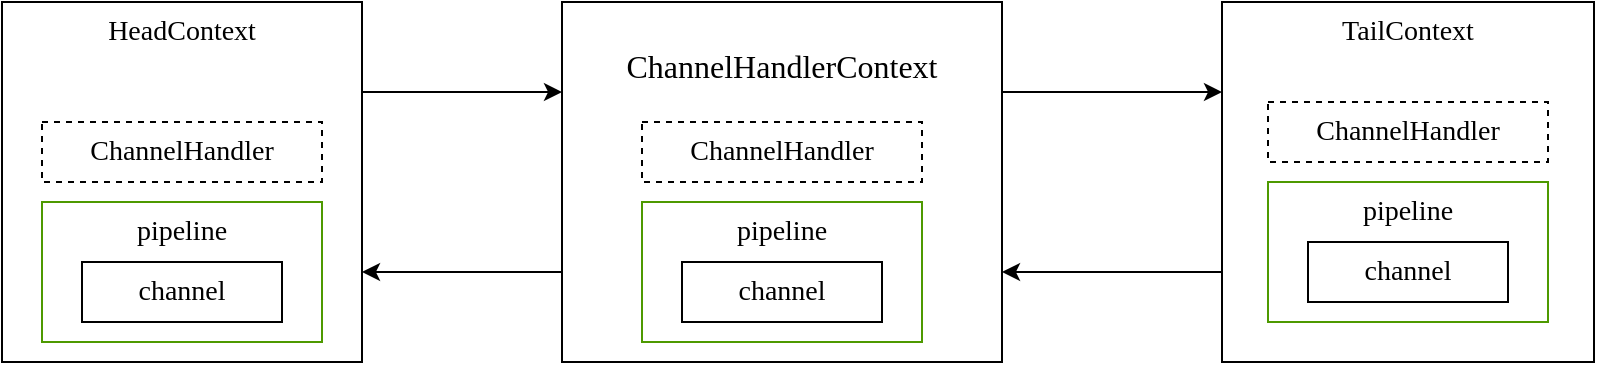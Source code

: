 <mxfile version="14.2.9" type="github">
  <diagram id="ot-FOSYKYkZGjel4BOmV" name="第 1 页">
    <mxGraphModel dx="1773" dy="543" grid="1" gridSize="10" guides="1" tooltips="1" connect="1" arrows="1" fold="1" page="1" pageScale="1" pageWidth="827" pageHeight="1169" math="0" shadow="0">
      <root>
        <mxCell id="0" />
        <mxCell id="1" parent="0" />
        <mxCell id="zqRHYbrSF8zcl1bxt6fD-17" style="edgeStyle=orthogonalEdgeStyle;rounded=0;orthogonalLoop=1;jettySize=auto;html=1;exitX=0;exitY=0.75;exitDx=0;exitDy=0;entryX=1;entryY=0.75;entryDx=0;entryDy=0;" edge="1" parent="1" source="zqRHYbrSF8zcl1bxt6fD-4" target="zqRHYbrSF8zcl1bxt6fD-1">
          <mxGeometry relative="1" as="geometry" />
        </mxCell>
        <mxCell id="zqRHYbrSF8zcl1bxt6fD-4" value="&lt;pre style=&quot;background-color: rgb(255 , 255 , 255) ; color: rgb(8 , 8 , 8) ; font-size: 12pt&quot;&gt;&lt;span style=&quot;color: rgb(0 , 0 , 0)&quot;&gt;&lt;font face=&quot;Comic Sans MS&quot;&gt;ChannelHandlerContext&lt;/font&gt;&lt;/span&gt;&lt;/pre&gt;" style="rounded=0;whiteSpace=wrap;html=1;verticalAlign=top;align=center;" vertex="1" parent="1">
          <mxGeometry x="120" y="300" width="220" height="180" as="geometry" />
        </mxCell>
        <mxCell id="zqRHYbrSF8zcl1bxt6fD-1" value="&lt;font face=&quot;Comic Sans MS&quot; style=&quot;font-size: 14px&quot;&gt;HeadContext&lt;/font&gt;" style="rounded=0;whiteSpace=wrap;html=1;verticalAlign=top;" vertex="1" parent="1">
          <mxGeometry x="-160" y="300" width="180" height="180" as="geometry" />
        </mxCell>
        <mxCell id="zqRHYbrSF8zcl1bxt6fD-16" style="edgeStyle=orthogonalEdgeStyle;rounded=0;orthogonalLoop=1;jettySize=auto;html=1;exitX=0;exitY=0.75;exitDx=0;exitDy=0;entryX=1;entryY=0.75;entryDx=0;entryDy=0;" edge="1" parent="1" source="zqRHYbrSF8zcl1bxt6fD-2" target="zqRHYbrSF8zcl1bxt6fD-4">
          <mxGeometry relative="1" as="geometry" />
        </mxCell>
        <mxCell id="zqRHYbrSF8zcl1bxt6fD-2" value="&lt;font face=&quot;Comic Sans MS&quot; style=&quot;font-size: 14px&quot;&gt;TailContext&lt;/font&gt;" style="rounded=0;whiteSpace=wrap;html=1;horizontal=1;verticalAlign=top;" vertex="1" parent="1">
          <mxGeometry x="450" y="300" width="186" height="180" as="geometry" />
        </mxCell>
        <mxCell id="zqRHYbrSF8zcl1bxt6fD-3" value="&lt;font face=&quot;Comic Sans MS&quot; style=&quot;font-size: 14px&quot;&gt;ChannelHandler&lt;/font&gt;" style="rounded=0;whiteSpace=wrap;html=1;dashed=1;" vertex="1" parent="1">
          <mxGeometry x="160" y="360" width="140" height="30" as="geometry" />
        </mxCell>
        <mxCell id="zqRHYbrSF8zcl1bxt6fD-5" value="&lt;font face=&quot;Comic Sans MS&quot; style=&quot;font-size: 14px&quot;&gt;pipeline&lt;/font&gt;" style="rounded=0;whiteSpace=wrap;html=1;verticalAlign=top;strokeColor=#4D9900;" vertex="1" parent="1">
          <mxGeometry x="160" y="400" width="140" height="70" as="geometry" />
        </mxCell>
        <mxCell id="zqRHYbrSF8zcl1bxt6fD-6" value="&lt;font face=&quot;Comic Sans MS&quot; style=&quot;font-size: 14px&quot;&gt;channel&lt;/font&gt;" style="rounded=0;whiteSpace=wrap;html=1;" vertex="1" parent="1">
          <mxGeometry x="180" y="430" width="100" height="30" as="geometry" />
        </mxCell>
        <mxCell id="zqRHYbrSF8zcl1bxt6fD-8" value="&lt;font face=&quot;Comic Sans MS&quot; style=&quot;font-size: 14px&quot;&gt;ChannelHandler&lt;/font&gt;" style="rounded=0;whiteSpace=wrap;html=1;dashed=1;" vertex="1" parent="1">
          <mxGeometry x="-140" y="360" width="140" height="30" as="geometry" />
        </mxCell>
        <mxCell id="zqRHYbrSF8zcl1bxt6fD-9" value="&lt;font face=&quot;Comic Sans MS&quot; style=&quot;font-size: 14px&quot;&gt;pipeline&lt;/font&gt;" style="rounded=0;whiteSpace=wrap;html=1;verticalAlign=top;strokeColor=#4D9900;" vertex="1" parent="1">
          <mxGeometry x="-140" y="400" width="140" height="70" as="geometry" />
        </mxCell>
        <mxCell id="zqRHYbrSF8zcl1bxt6fD-10" value="&lt;font face=&quot;Comic Sans MS&quot; style=&quot;font-size: 14px&quot;&gt;channel&lt;/font&gt;" style="rounded=0;whiteSpace=wrap;html=1;" vertex="1" parent="1">
          <mxGeometry x="-120" y="430" width="100" height="30" as="geometry" />
        </mxCell>
        <mxCell id="zqRHYbrSF8zcl1bxt6fD-11" value="&lt;font face=&quot;Comic Sans MS&quot; style=&quot;font-size: 14px&quot;&gt;ChannelHandler&lt;/font&gt;" style="rounded=0;whiteSpace=wrap;html=1;dashed=1;" vertex="1" parent="1">
          <mxGeometry x="473" y="350" width="140" height="30" as="geometry" />
        </mxCell>
        <mxCell id="zqRHYbrSF8zcl1bxt6fD-12" value="&lt;font face=&quot;Comic Sans MS&quot; style=&quot;font-size: 14px&quot;&gt;pipeline&lt;/font&gt;" style="rounded=0;whiteSpace=wrap;html=1;verticalAlign=top;strokeColor=#4D9900;" vertex="1" parent="1">
          <mxGeometry x="473" y="390" width="140" height="70" as="geometry" />
        </mxCell>
        <mxCell id="zqRHYbrSF8zcl1bxt6fD-13" value="&lt;font face=&quot;Comic Sans MS&quot; style=&quot;font-size: 14px&quot;&gt;channel&lt;/font&gt;" style="rounded=0;whiteSpace=wrap;html=1;" vertex="1" parent="1">
          <mxGeometry x="493" y="420" width="100" height="30" as="geometry" />
        </mxCell>
        <mxCell id="zqRHYbrSF8zcl1bxt6fD-14" value="" style="endArrow=classic;html=1;exitX=1;exitY=0.25;exitDx=0;exitDy=0;entryX=0;entryY=0.25;entryDx=0;entryDy=0;" edge="1" parent="1" source="zqRHYbrSF8zcl1bxt6fD-1" target="zqRHYbrSF8zcl1bxt6fD-4">
          <mxGeometry width="50" height="50" relative="1" as="geometry">
            <mxPoint x="30" y="600" as="sourcePoint" />
            <mxPoint x="80" y="550" as="targetPoint" />
          </mxGeometry>
        </mxCell>
        <mxCell id="zqRHYbrSF8zcl1bxt6fD-15" value="" style="endArrow=classic;html=1;exitX=1;exitY=0.25;exitDx=0;exitDy=0;entryX=0;entryY=0.25;entryDx=0;entryDy=0;" edge="1" parent="1" source="zqRHYbrSF8zcl1bxt6fD-4" target="zqRHYbrSF8zcl1bxt6fD-2">
          <mxGeometry width="50" height="50" relative="1" as="geometry">
            <mxPoint x="30" y="355" as="sourcePoint" />
            <mxPoint x="130" y="355" as="targetPoint" />
          </mxGeometry>
        </mxCell>
      </root>
    </mxGraphModel>
  </diagram>
</mxfile>

